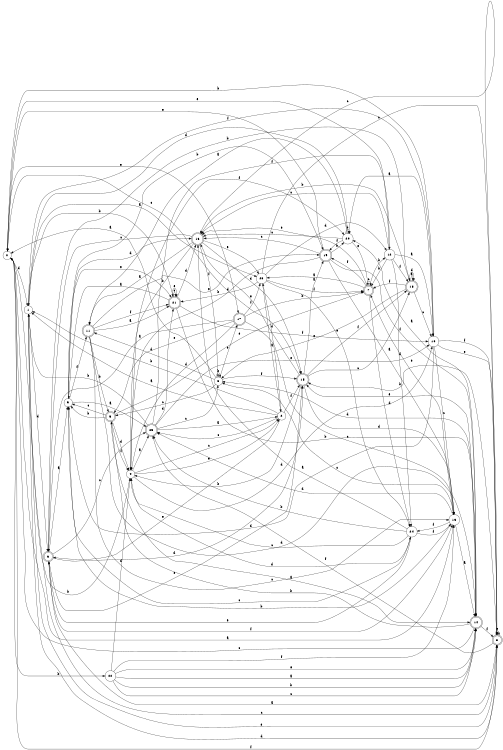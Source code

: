 digraph n21_9 {
__start0 [label="" shape="none"];

rankdir=LR;
size="8,5";

s0 [style="filled", color="black", fillcolor="white" shape="circle", label="0"];
s1 [style="filled", color="black", fillcolor="white" shape="circle", label="1"];
s2 [style="filled", color="black", fillcolor="white" shape="circle", label="2"];
s3 [style="filled", color="black", fillcolor="white" shape="circle", label="3"];
s4 [style="filled", color="black", fillcolor="white" shape="circle", label="4"];
s5 [style="rounded,filled", color="black", fillcolor="white" shape="doublecircle", label="5"];
s6 [style="rounded,filled", color="black", fillcolor="white" shape="doublecircle", label="6"];
s7 [style="rounded,filled", color="black", fillcolor="white" shape="doublecircle", label="7"];
s8 [style="rounded,filled", color="black", fillcolor="white" shape="doublecircle", label="8"];
s9 [style="filled", color="black", fillcolor="white" shape="circle", label="9"];
s10 [style="filled", color="black", fillcolor="white" shape="circle", label="10"];
s11 [style="rounded,filled", color="black", fillcolor="white" shape="doublecircle", label="11"];
s12 [style="filled", color="black", fillcolor="white" shape="circle", label="12"];
s13 [style="filled", color="black", fillcolor="white" shape="circle", label="13"];
s14 [style="rounded,filled", color="black", fillcolor="white" shape="doublecircle", label="14"];
s15 [style="rounded,filled", color="black", fillcolor="white" shape="doublecircle", label="15"];
s16 [style="rounded,filled", color="black", fillcolor="white" shape="doublecircle", label="16"];
s17 [style="rounded,filled", color="black", fillcolor="white" shape="doublecircle", label="17"];
s18 [style="rounded,filled", color="black", fillcolor="white" shape="doublecircle", label="18"];
s19 [style="rounded,filled", color="black", fillcolor="white" shape="doublecircle", label="19"];
s20 [style="filled", color="black", fillcolor="white" shape="circle", label="20"];
s21 [style="rounded,filled", color="black", fillcolor="white" shape="doublecircle", label="21"];
s22 [style="filled", color="black", fillcolor="white" shape="circle", label="22"];
s23 [style="filled", color="black", fillcolor="white" shape="circle", label="23"];
s24 [style="filled", color="black", fillcolor="white" shape="circle", label="24"];
s25 [style="rounded,filled", color="black", fillcolor="white" shape="doublecircle", label="25"];
s0 -> s13 [label="a"];
s0 -> s22 [label="b"];
s0 -> s15 [label="c"];
s0 -> s1 [label="d"];
s0 -> s17 [label="e"];
s0 -> s8 [label="f"];
s1 -> s23 [label="a"];
s1 -> s21 [label="b"];
s1 -> s8 [label="c"];
s1 -> s6 [label="d"];
s1 -> s8 [label="e"];
s1 -> s10 [label="f"];
s2 -> s1 [label="a"];
s2 -> s1 [label="b"];
s2 -> s25 [label="c"];
s2 -> s23 [label="d"];
s2 -> s6 [label="e"];
s2 -> s15 [label="f"];
s3 -> s0 [label="a"];
s3 -> s3 [label="b"];
s3 -> s5 [label="c"];
s3 -> s11 [label="d"];
s3 -> s17 [label="e"];
s3 -> s15 [label="f"];
s4 -> s25 [label="a"];
s4 -> s0 [label="b"];
s4 -> s2 [label="c"];
s4 -> s10 [label="d"];
s4 -> s2 [label="e"];
s4 -> s20 [label="f"];
s5 -> s14 [label="a"];
s5 -> s9 [label="b"];
s5 -> s9 [label="c"];
s5 -> s4 [label="d"];
s5 -> s7 [label="e"];
s5 -> s4 [label="f"];
s6 -> s9 [label="a"];
s6 -> s18 [label="b"];
s6 -> s25 [label="c"];
s6 -> s15 [label="d"];
s6 -> s15 [label="e"];
s6 -> s13 [label="f"];
s7 -> s23 [label="a"];
s7 -> s12 [label="b"];
s7 -> s7 [label="c"];
s7 -> s24 [label="d"];
s7 -> s16 [label="e"];
s7 -> s19 [label="f"];
s8 -> s6 [label="a"];
s8 -> s15 [label="b"];
s8 -> s16 [label="c"];
s8 -> s1 [label="d"];
s8 -> s8 [label="e"];
s8 -> s25 [label="f"];
s9 -> s25 [label="a"];
s9 -> s19 [label="b"];
s9 -> s24 [label="c"];
s9 -> s16 [label="d"];
s9 -> s21 [label="e"];
s9 -> s11 [label="f"];
s10 -> s20 [label="a"];
s10 -> s0 [label="b"];
s10 -> s13 [label="c"];
s10 -> s9 [label="d"];
s10 -> s8 [label="e"];
s10 -> s8 [label="f"];
s11 -> s21 [label="a"];
s11 -> s5 [label="b"];
s11 -> s13 [label="c"];
s11 -> s14 [label="d"];
s11 -> s19 [label="e"];
s11 -> s21 [label="f"];
s12 -> s10 [label="a"];
s12 -> s7 [label="b"];
s12 -> s16 [label="c"];
s12 -> s24 [label="d"];
s12 -> s0 [label="e"];
s12 -> s18 [label="f"];
s13 -> s14 [label="a"];
s13 -> s9 [label="b"];
s13 -> s3 [label="c"];
s13 -> s25 [label="d"];
s13 -> s7 [label="e"];
s13 -> s24 [label="f"];
s14 -> s20 [label="a"];
s14 -> s5 [label="b"];
s14 -> s0 [label="c"];
s14 -> s3 [label="d"];
s14 -> s15 [label="e"];
s14 -> s8 [label="f"];
s15 -> s19 [label="a"];
s15 -> s4 [label="b"];
s15 -> s18 [label="c"];
s15 -> s13 [label="d"];
s15 -> s16 [label="e"];
s15 -> s18 [label="f"];
s16 -> s11 [label="a"];
s16 -> s4 [label="b"];
s16 -> s6 [label="c"];
s16 -> s15 [label="d"];
s16 -> s23 [label="e"];
s16 -> s3 [label="f"];
s17 -> s6 [label="a"];
s17 -> s7 [label="b"];
s17 -> s13 [label="c"];
s17 -> s4 [label="d"];
s17 -> s5 [label="e"];
s17 -> s23 [label="f"];
s18 -> s18 [label="a"];
s18 -> s16 [label="b"];
s18 -> s10 [label="c"];
s18 -> s18 [label="d"];
s18 -> s3 [label="e"];
s18 -> s7 [label="f"];
s19 -> s13 [label="a"];
s19 -> s20 [label="b"];
s19 -> s16 [label="c"];
s19 -> s4 [label="d"];
s19 -> s0 [label="e"];
s19 -> s14 [label="f"];
s20 -> s11 [label="a"];
s20 -> s20 [label="b"];
s20 -> s16 [label="c"];
s20 -> s1 [label="d"];
s20 -> s7 [label="e"];
s20 -> s19 [label="f"];
s21 -> s9 [label="a"];
s21 -> s14 [label="b"];
s21 -> s21 [label="c"];
s21 -> s16 [label="d"];
s21 -> s21 [label="e"];
s21 -> s10 [label="f"];
s22 -> s14 [label="a"];
s22 -> s14 [label="b"];
s22 -> s14 [label="c"];
s22 -> s4 [label="d"];
s22 -> s14 [label="e"];
s22 -> s13 [label="f"];
s23 -> s2 [label="a"];
s23 -> s21 [label="b"];
s23 -> s8 [label="c"];
s23 -> s12 [label="d"];
s23 -> s24 [label="e"];
s23 -> s7 [label="f"];
s24 -> s16 [label="a"];
s24 -> s25 [label="b"];
s24 -> s4 [label="c"];
s24 -> s4 [label="d"];
s24 -> s6 [label="e"];
s24 -> s13 [label="f"];
s25 -> s2 [label="a"];
s25 -> s1 [label="b"];
s25 -> s3 [label="c"];
s25 -> s21 [label="d"];
s25 -> s10 [label="e"];
s25 -> s12 [label="f"];

}